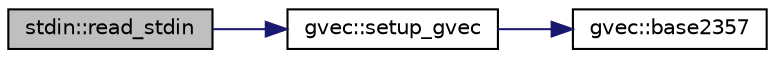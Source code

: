 digraph "stdin::read_stdin"
{
 // LATEX_PDF_SIZE
  edge [fontname="Helvetica",fontsize="10",labelfontname="Helvetica",labelfontsize="10"];
  node [fontname="Helvetica",fontsize="10",shape=record];
  rankdir="LR";
  Node1 [label="stdin::read_stdin",height=0.2,width=0.4,color="black", fillcolor="grey75", style="filled", fontcolor="black",tooltip=" "];
  Node1 -> Node2 [color="midnightblue",fontsize="10",style="solid",fontname="Helvetica"];
  Node2 [label="gvec::setup_gvec",height=0.2,width=0.4,color="black", fillcolor="white", style="filled",URL="$namespacegvec.html#aa8e7844c18eedb0b456459e53e3035af",tooltip=" "];
  Node2 -> Node3 [color="midnightblue",fontsize="10",style="solid",fontname="Helvetica"];
  Node3 [label="gvec::base2357",height=0.2,width=0.4,color="black", fillcolor="white", style="filled",URL="$namespacegvec.html#a36b5f8e726c0aa55b2680cde20f6d1d3",tooltip=" "];
}
